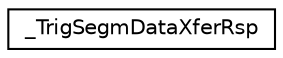 digraph "Graphical Class Hierarchy"
{
  edge [fontname="Helvetica",fontsize="10",labelfontname="Helvetica",labelfontsize="10"];
  node [fontname="Helvetica",fontsize="10",shape=record];
  rankdir="LR";
  Node1 [label="_TrigSegmDataXferRsp",height=0.2,width=0.4,color="black", fillcolor="white", style="filled",URL="$struct___trig_segm_data_xfer_rsp.html"];
}
